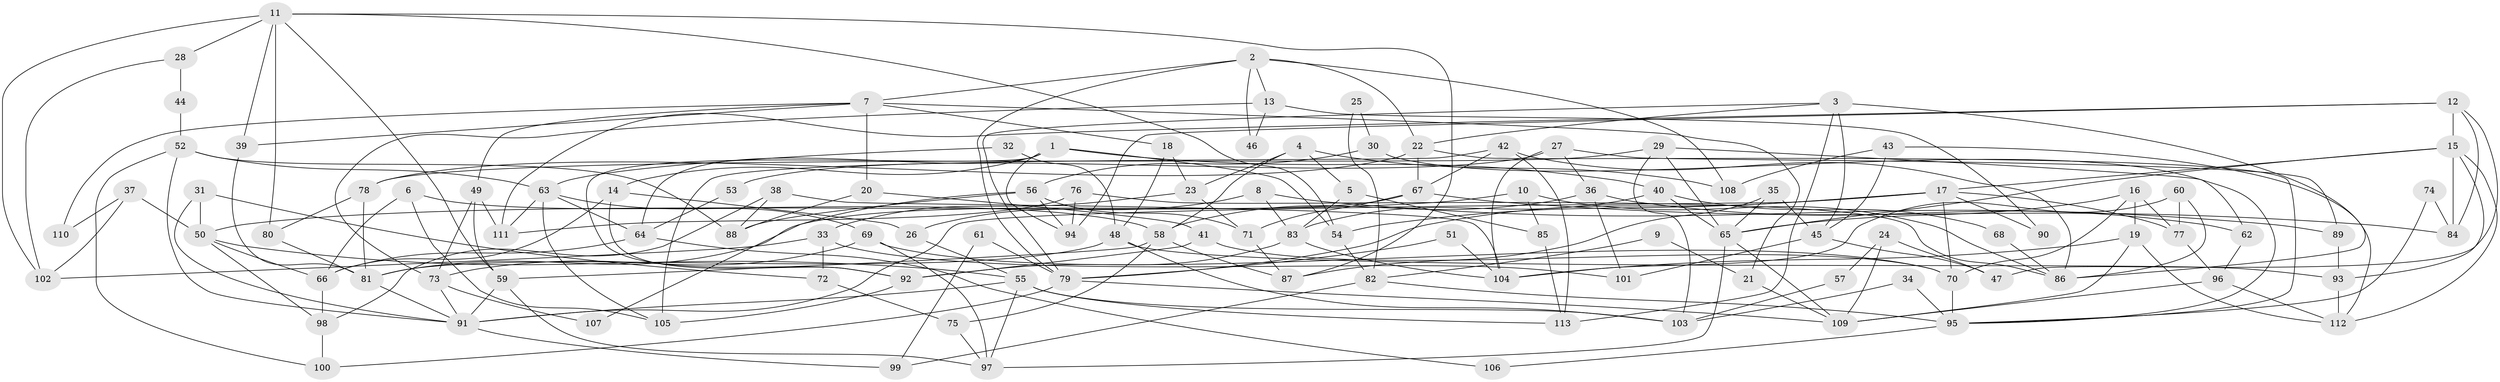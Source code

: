 // Generated by graph-tools (version 1.1) at 2025/02/03/09/25 03:02:04]
// undirected, 113 vertices, 226 edges
graph export_dot {
graph [start="1"]
  node [color=gray90,style=filled];
  1;
  2;
  3;
  4;
  5;
  6;
  7;
  8;
  9;
  10;
  11;
  12;
  13;
  14;
  15;
  16;
  17;
  18;
  19;
  20;
  21;
  22;
  23;
  24;
  25;
  26;
  27;
  28;
  29;
  30;
  31;
  32;
  33;
  34;
  35;
  36;
  37;
  38;
  39;
  40;
  41;
  42;
  43;
  44;
  45;
  46;
  47;
  48;
  49;
  50;
  51;
  52;
  53;
  54;
  55;
  56;
  57;
  58;
  59;
  60;
  61;
  62;
  63;
  64;
  65;
  66;
  67;
  68;
  69;
  70;
  71;
  72;
  73;
  74;
  75;
  76;
  77;
  78;
  79;
  80;
  81;
  82;
  83;
  84;
  85;
  86;
  87;
  88;
  89;
  90;
  91;
  92;
  93;
  94;
  95;
  96;
  97;
  98;
  99;
  100;
  101;
  102;
  103;
  104;
  105;
  106;
  107;
  108;
  109;
  110;
  111;
  112;
  113;
  1 -- 54;
  1 -- 14;
  1 -- 40;
  1 -- 64;
  1 -- 92;
  1 -- 94;
  2 -- 22;
  2 -- 108;
  2 -- 7;
  2 -- 13;
  2 -- 46;
  2 -- 79;
  3 -- 22;
  3 -- 113;
  3 -- 45;
  3 -- 79;
  3 -- 86;
  4 -- 23;
  4 -- 5;
  4 -- 58;
  4 -- 108;
  5 -- 83;
  5 -- 85;
  6 -- 105;
  6 -- 58;
  6 -- 66;
  7 -- 49;
  7 -- 18;
  7 -- 20;
  7 -- 21;
  7 -- 39;
  7 -- 110;
  8 -- 26;
  8 -- 83;
  8 -- 89;
  9 -- 21;
  9 -- 82;
  10 -- 86;
  10 -- 50;
  10 -- 85;
  11 -- 39;
  11 -- 59;
  11 -- 28;
  11 -- 54;
  11 -- 80;
  11 -- 87;
  11 -- 102;
  12 -- 15;
  12 -- 84;
  12 -- 47;
  12 -- 94;
  12 -- 111;
  13 -- 73;
  13 -- 46;
  13 -- 90;
  14 -- 92;
  14 -- 66;
  14 -- 26;
  15 -- 17;
  15 -- 65;
  15 -- 84;
  15 -- 93;
  15 -- 112;
  16 -- 19;
  16 -- 77;
  16 -- 65;
  16 -- 70;
  17 -- 91;
  17 -- 79;
  17 -- 54;
  17 -- 70;
  17 -- 77;
  17 -- 90;
  18 -- 48;
  18 -- 23;
  19 -- 112;
  19 -- 109;
  19 -- 104;
  20 -- 41;
  20 -- 88;
  21 -- 109;
  22 -- 78;
  22 -- 67;
  22 -- 95;
  23 -- 71;
  23 -- 33;
  24 -- 109;
  24 -- 47;
  24 -- 57;
  25 -- 82;
  25 -- 30;
  26 -- 55;
  27 -- 104;
  27 -- 36;
  27 -- 53;
  27 -- 89;
  28 -- 102;
  28 -- 44;
  29 -- 62;
  29 -- 65;
  29 -- 78;
  29 -- 103;
  30 -- 56;
  30 -- 95;
  31 -- 50;
  31 -- 91;
  31 -- 72;
  32 -- 63;
  32 -- 48;
  33 -- 72;
  33 -- 101;
  33 -- 102;
  34 -- 95;
  34 -- 103;
  35 -- 87;
  35 -- 65;
  35 -- 45;
  36 -- 58;
  36 -- 101;
  36 -- 62;
  37 -- 102;
  37 -- 50;
  37 -- 110;
  38 -- 104;
  38 -- 88;
  38 -- 98;
  39 -- 81;
  40 -- 65;
  40 -- 68;
  40 -- 83;
  41 -- 92;
  41 -- 70;
  42 -- 67;
  42 -- 86;
  42 -- 105;
  42 -- 113;
  43 -- 45;
  43 -- 112;
  43 -- 108;
  44 -- 52;
  45 -- 47;
  45 -- 101;
  48 -- 103;
  48 -- 93;
  48 -- 81;
  49 -- 111;
  49 -- 59;
  49 -- 73;
  50 -- 66;
  50 -- 98;
  50 -- 55;
  51 -- 79;
  51 -- 104;
  52 -- 100;
  52 -- 91;
  52 -- 63;
  52 -- 88;
  53 -- 64;
  54 -- 82;
  55 -- 91;
  55 -- 97;
  55 -- 103;
  55 -- 113;
  56 -- 94;
  56 -- 88;
  56 -- 71;
  56 -- 107;
  57 -- 103;
  58 -- 59;
  58 -- 75;
  58 -- 87;
  59 -- 91;
  59 -- 97;
  60 -- 86;
  60 -- 104;
  60 -- 77;
  61 -- 79;
  61 -- 99;
  62 -- 96;
  63 -- 69;
  63 -- 64;
  63 -- 105;
  63 -- 111;
  64 -- 66;
  64 -- 106;
  65 -- 109;
  65 -- 97;
  66 -- 98;
  67 -- 81;
  67 -- 71;
  67 -- 84;
  68 -- 86;
  69 -- 97;
  69 -- 70;
  69 -- 73;
  70 -- 95;
  71 -- 87;
  72 -- 75;
  73 -- 91;
  73 -- 107;
  74 -- 95;
  74 -- 84;
  75 -- 97;
  76 -- 94;
  76 -- 111;
  76 -- 86;
  77 -- 96;
  78 -- 81;
  78 -- 80;
  79 -- 100;
  79 -- 109;
  80 -- 81;
  81 -- 91;
  82 -- 95;
  82 -- 99;
  83 -- 92;
  83 -- 104;
  85 -- 113;
  89 -- 93;
  91 -- 99;
  92 -- 105;
  93 -- 112;
  95 -- 106;
  96 -- 112;
  96 -- 109;
  98 -- 100;
}

